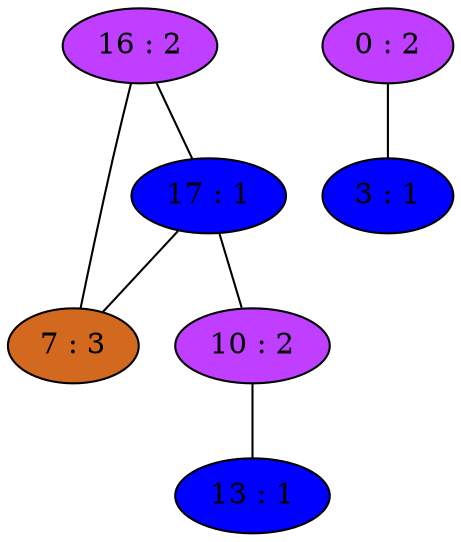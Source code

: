strict graph {
16[label="16 : 2" style=filled fillcolor="darkorchid1"];
16 -- 17
16 -- 7
0[label="0 : 2" style=filled fillcolor="darkorchid1"];
0 -- 3
17[label="17 : 1" style=filled fillcolor="blue1"];
17 -- 16
17 -- 7
17 -- 10
3[label="3 : 1" style=filled fillcolor="blue1"];
3 -- 0
7[label="7 : 3" style=filled fillcolor="chocolate"];
7 -- 16
7 -- 17
10[label="10 : 2" style=filled fillcolor="darkorchid1"];
10 -- 17
10 -- 13
13[label="13 : 1" style=filled fillcolor="blue1"];
13 -- 10
}